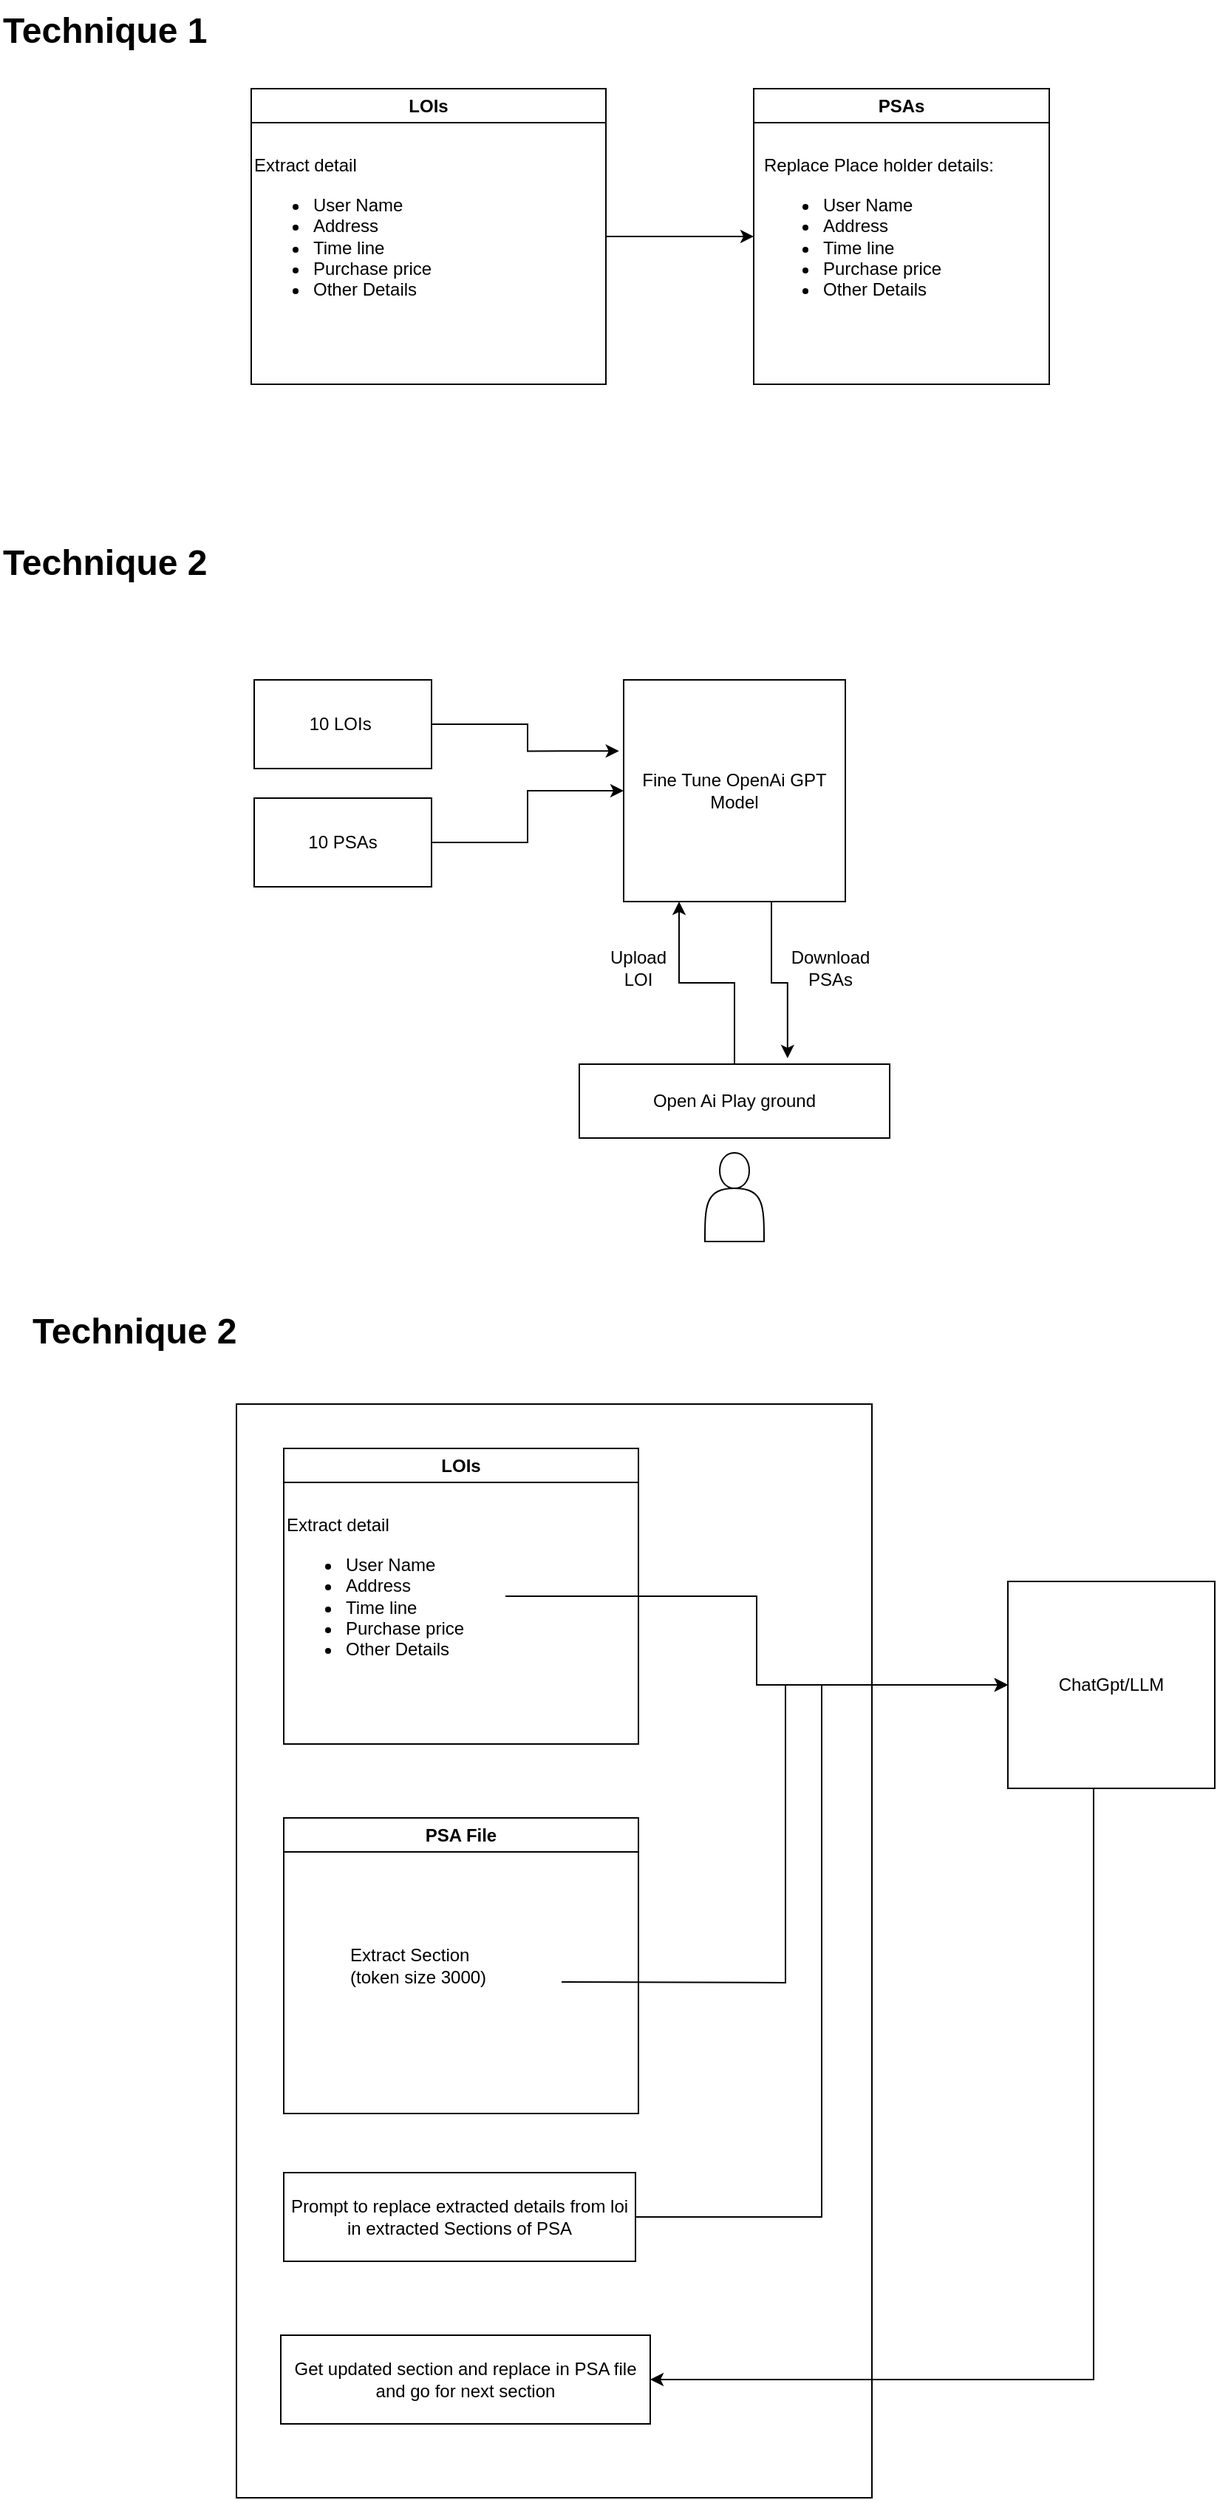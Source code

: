 <mxfile version="25.0.3">
  <diagram name="Page-1" id="zuPUU0OpeL9GdnqZ9F3x">
    <mxGraphModel dx="2440" dy="1065" grid="1" gridSize="10" guides="1" tooltips="1" connect="1" arrows="1" fold="1" page="1" pageScale="1" pageWidth="850" pageHeight="1100" math="0" shadow="0">
      <root>
        <mxCell id="0" />
        <mxCell id="1" parent="0" />
        <mxCell id="CNbhrjDW77QD4BOa9Se6-47" value="" style="rounded=0;whiteSpace=wrap;html=1;" vertex="1" parent="1">
          <mxGeometry x="70" y="950" width="430" height="740" as="geometry" />
        </mxCell>
        <mxCell id="CNbhrjDW77QD4BOa9Se6-1" value="PSAs" style="swimlane;whiteSpace=wrap;html=1;" vertex="1" parent="1">
          <mxGeometry x="420" y="60" width="200" height="200" as="geometry" />
        </mxCell>
        <mxCell id="CNbhrjDW77QD4BOa9Se6-4" value="Replace Place holder details:&amp;nbsp;&lt;div&gt;&lt;ul&gt;&lt;li&gt;User Name&lt;/li&gt;&lt;li&gt;Address&lt;/li&gt;&lt;li&gt;Time line&amp;nbsp;&lt;/li&gt;&lt;li&gt;Purchase price&amp;nbsp;&lt;/li&gt;&lt;li&gt;Other Details&amp;nbsp;&lt;/li&gt;&lt;/ul&gt;&lt;/div&gt;" style="text;html=1;align=left;verticalAlign=middle;resizable=0;points=[];autosize=1;strokeColor=none;fillColor=none;" vertex="1" parent="CNbhrjDW77QD4BOa9Se6-1">
          <mxGeometry x="5" y="40" width="180" height="120" as="geometry" />
        </mxCell>
        <mxCell id="CNbhrjDW77QD4BOa9Se6-5" style="edgeStyle=orthogonalEdgeStyle;rounded=0;orthogonalLoop=1;jettySize=auto;html=1;exitX=1;exitY=0.5;exitDx=0;exitDy=0;entryX=0;entryY=0.5;entryDx=0;entryDy=0;" edge="1" parent="1" source="CNbhrjDW77QD4BOa9Se6-2" target="CNbhrjDW77QD4BOa9Se6-1">
          <mxGeometry relative="1" as="geometry" />
        </mxCell>
        <mxCell id="CNbhrjDW77QD4BOa9Se6-2" value="LOIs" style="swimlane;whiteSpace=wrap;html=1;" vertex="1" parent="1">
          <mxGeometry x="80" y="60" width="240" height="200" as="geometry" />
        </mxCell>
        <mxCell id="CNbhrjDW77QD4BOa9Se6-3" value="Extract detail&amp;nbsp;&lt;div&gt;&lt;ul&gt;&lt;li&gt;User Name&lt;/li&gt;&lt;li&gt;Address&lt;/li&gt;&lt;li&gt;Time line&amp;nbsp;&lt;/li&gt;&lt;li&gt;Purchase price&amp;nbsp;&lt;/li&gt;&lt;li&gt;Other Details&amp;nbsp;&lt;/li&gt;&lt;/ul&gt;&lt;/div&gt;" style="text;html=1;align=left;verticalAlign=middle;resizable=0;points=[];autosize=1;strokeColor=none;fillColor=none;" vertex="1" parent="CNbhrjDW77QD4BOa9Se6-2">
          <mxGeometry y="40" width="150" height="120" as="geometry" />
        </mxCell>
        <mxCell id="CNbhrjDW77QD4BOa9Se6-11" value="&lt;h1 style=&quot;margin-top: 0px;&quot;&gt;Technique 1&lt;/h1&gt;&lt;p&gt;&lt;br&gt;&lt;/p&gt;" style="text;html=1;whiteSpace=wrap;overflow=hidden;rounded=0;" vertex="1" parent="1">
          <mxGeometry x="-90" width="150" height="40" as="geometry" />
        </mxCell>
        <mxCell id="CNbhrjDW77QD4BOa9Se6-12" value="&lt;h1 style=&quot;margin-top: 0px;&quot;&gt;Technique 2&lt;/h1&gt;&lt;p&gt;&lt;br&gt;&lt;/p&gt;" style="text;html=1;whiteSpace=wrap;overflow=hidden;rounded=0;" vertex="1" parent="1">
          <mxGeometry x="-90" y="360" width="160" height="50" as="geometry" />
        </mxCell>
        <mxCell id="CNbhrjDW77QD4BOa9Se6-13" value="10 LOIs&amp;nbsp;" style="rounded=0;whiteSpace=wrap;html=1;" vertex="1" parent="1">
          <mxGeometry x="82" y="460" width="120" height="60" as="geometry" />
        </mxCell>
        <mxCell id="CNbhrjDW77QD4BOa9Se6-14" value="Fine Tune OpenAi GPT&lt;div&gt;Model&lt;/div&gt;" style="whiteSpace=wrap;html=1;aspect=fixed;" vertex="1" parent="1">
          <mxGeometry x="332" y="460" width="150" height="150" as="geometry" />
        </mxCell>
        <mxCell id="CNbhrjDW77QD4BOa9Se6-17" style="edgeStyle=orthogonalEdgeStyle;rounded=0;orthogonalLoop=1;jettySize=auto;html=1;entryX=0;entryY=0.5;entryDx=0;entryDy=0;" edge="1" parent="1" source="CNbhrjDW77QD4BOa9Se6-15" target="CNbhrjDW77QD4BOa9Se6-14">
          <mxGeometry relative="1" as="geometry" />
        </mxCell>
        <mxCell id="CNbhrjDW77QD4BOa9Se6-15" value="10 PSAs" style="rounded=0;whiteSpace=wrap;html=1;" vertex="1" parent="1">
          <mxGeometry x="82" y="540" width="120" height="60" as="geometry" />
        </mxCell>
        <mxCell id="CNbhrjDW77QD4BOa9Se6-16" style="edgeStyle=orthogonalEdgeStyle;rounded=0;orthogonalLoop=1;jettySize=auto;html=1;entryX=-0.021;entryY=0.321;entryDx=0;entryDy=0;entryPerimeter=0;" edge="1" parent="1" source="CNbhrjDW77QD4BOa9Se6-13" target="CNbhrjDW77QD4BOa9Se6-14">
          <mxGeometry relative="1" as="geometry" />
        </mxCell>
        <mxCell id="CNbhrjDW77QD4BOa9Se6-19" style="edgeStyle=orthogonalEdgeStyle;rounded=0;orthogonalLoop=1;jettySize=auto;html=1;entryX=0.25;entryY=1;entryDx=0;entryDy=0;" edge="1" parent="1" source="CNbhrjDW77QD4BOa9Se6-18" target="CNbhrjDW77QD4BOa9Se6-14">
          <mxGeometry relative="1" as="geometry" />
        </mxCell>
        <mxCell id="CNbhrjDW77QD4BOa9Se6-18" value="Open Ai Play ground" style="rounded=0;whiteSpace=wrap;html=1;" vertex="1" parent="1">
          <mxGeometry x="302" y="720" width="210" height="50" as="geometry" />
        </mxCell>
        <mxCell id="CNbhrjDW77QD4BOa9Se6-20" value="" style="shape=actor;whiteSpace=wrap;html=1;" vertex="1" parent="1">
          <mxGeometry x="387" y="780" width="40" height="60" as="geometry" />
        </mxCell>
        <mxCell id="CNbhrjDW77QD4BOa9Se6-21" value="Upload LOI" style="text;html=1;align=center;verticalAlign=middle;whiteSpace=wrap;rounded=0;" vertex="1" parent="1">
          <mxGeometry x="312" y="640" width="60" height="30" as="geometry" />
        </mxCell>
        <mxCell id="CNbhrjDW77QD4BOa9Se6-22" style="edgeStyle=orthogonalEdgeStyle;rounded=0;orthogonalLoop=1;jettySize=auto;html=1;entryX=0.671;entryY=-0.08;entryDx=0;entryDy=0;entryPerimeter=0;" edge="1" parent="1" source="CNbhrjDW77QD4BOa9Se6-14" target="CNbhrjDW77QD4BOa9Se6-18">
          <mxGeometry relative="1" as="geometry">
            <Array as="points">
              <mxPoint x="432" y="665" />
              <mxPoint x="443" y="665" />
            </Array>
          </mxGeometry>
        </mxCell>
        <mxCell id="CNbhrjDW77QD4BOa9Se6-23" value="Download PSAs" style="text;html=1;align=center;verticalAlign=middle;whiteSpace=wrap;rounded=0;" vertex="1" parent="1">
          <mxGeometry x="442" y="640" width="60" height="30" as="geometry" />
        </mxCell>
        <mxCell id="CNbhrjDW77QD4BOa9Se6-24" value="&lt;h1 style=&quot;margin-top: 0px;&quot;&gt;Technique 2&lt;/h1&gt;&lt;p&gt;&lt;br&gt;&lt;/p&gt;" style="text;html=1;whiteSpace=wrap;overflow=hidden;rounded=0;" vertex="1" parent="1">
          <mxGeometry x="-70" y="880" width="160" height="50" as="geometry" />
        </mxCell>
        <mxCell id="CNbhrjDW77QD4BOa9Se6-36" value="LOIs" style="swimlane;whiteSpace=wrap;html=1;" vertex="1" parent="1">
          <mxGeometry x="102" y="980" width="240" height="200" as="geometry" />
        </mxCell>
        <mxCell id="CNbhrjDW77QD4BOa9Se6-37" value="Extract detail&amp;nbsp;&lt;div&gt;&lt;ul&gt;&lt;li&gt;User Name&lt;/li&gt;&lt;li&gt;Address&lt;/li&gt;&lt;li&gt;Time line&amp;nbsp;&lt;/li&gt;&lt;li&gt;Purchase price&amp;nbsp;&lt;/li&gt;&lt;li&gt;Other Details&amp;nbsp;&lt;/li&gt;&lt;/ul&gt;&lt;/div&gt;" style="text;html=1;align=left;verticalAlign=middle;resizable=0;points=[];autosize=1;strokeColor=none;fillColor=none;" vertex="1" parent="CNbhrjDW77QD4BOa9Se6-36">
          <mxGeometry y="40" width="150" height="120" as="geometry" />
        </mxCell>
        <mxCell id="CNbhrjDW77QD4BOa9Se6-38" value="PSA File" style="swimlane;whiteSpace=wrap;html=1;" vertex="1" parent="1">
          <mxGeometry x="102" y="1230" width="240" height="200" as="geometry" />
        </mxCell>
        <mxCell id="CNbhrjDW77QD4BOa9Se6-39" value="Extract Section&lt;div&gt;(token size 3000)&lt;/div&gt;" style="text;html=1;align=left;verticalAlign=middle;resizable=0;points=[];autosize=1;strokeColor=none;fillColor=none;" vertex="1" parent="CNbhrjDW77QD4BOa9Se6-38">
          <mxGeometry x="43" y="80" width="120" height="40" as="geometry" />
        </mxCell>
        <mxCell id="CNbhrjDW77QD4BOa9Se6-49" style="edgeStyle=orthogonalEdgeStyle;rounded=0;orthogonalLoop=1;jettySize=auto;html=1;entryX=1;entryY=0.5;entryDx=0;entryDy=0;" edge="1" parent="1" source="CNbhrjDW77QD4BOa9Se6-40" target="CNbhrjDW77QD4BOa9Se6-48">
          <mxGeometry relative="1" as="geometry">
            <Array as="points">
              <mxPoint x="650" y="1610" />
            </Array>
          </mxGeometry>
        </mxCell>
        <mxCell id="CNbhrjDW77QD4BOa9Se6-40" value="ChatGpt/LLM" style="whiteSpace=wrap;html=1;aspect=fixed;" vertex="1" parent="1">
          <mxGeometry x="592" y="1070" width="140" height="140" as="geometry" />
        </mxCell>
        <mxCell id="CNbhrjDW77QD4BOa9Se6-42" style="edgeStyle=orthogonalEdgeStyle;rounded=0;orthogonalLoop=1;jettySize=auto;html=1;entryX=0;entryY=0.5;entryDx=0;entryDy=0;" edge="1" parent="1" target="CNbhrjDW77QD4BOa9Se6-40">
          <mxGeometry relative="1" as="geometry">
            <mxPoint x="290" y="1341" as="sourcePoint" />
            <mxPoint x="558.82" y="1130" as="targetPoint" />
          </mxGeometry>
        </mxCell>
        <mxCell id="CNbhrjDW77QD4BOa9Se6-43" style="edgeStyle=orthogonalEdgeStyle;rounded=0;orthogonalLoop=1;jettySize=auto;html=1;" edge="1" parent="1" source="CNbhrjDW77QD4BOa9Se6-37" target="CNbhrjDW77QD4BOa9Se6-40">
          <mxGeometry relative="1" as="geometry" />
        </mxCell>
        <mxCell id="CNbhrjDW77QD4BOa9Se6-45" style="edgeStyle=orthogonalEdgeStyle;rounded=0;orthogonalLoop=1;jettySize=auto;html=1;entryX=0;entryY=0.5;entryDx=0;entryDy=0;" edge="1" parent="1" source="CNbhrjDW77QD4BOa9Se6-44" target="CNbhrjDW77QD4BOa9Se6-40">
          <mxGeometry relative="1" as="geometry" />
        </mxCell>
        <mxCell id="CNbhrjDW77QD4BOa9Se6-44" value="Prompt to replace extracted details from loi in extracted Sections of PSA" style="rounded=0;whiteSpace=wrap;html=1;" vertex="1" parent="1">
          <mxGeometry x="102" y="1470" width="238" height="60" as="geometry" />
        </mxCell>
        <mxCell id="CNbhrjDW77QD4BOa9Se6-48" value="Get updated section and replace in PSA file and go for next section" style="rounded=0;whiteSpace=wrap;html=1;" vertex="1" parent="1">
          <mxGeometry x="100" y="1580" width="250" height="60" as="geometry" />
        </mxCell>
      </root>
    </mxGraphModel>
  </diagram>
</mxfile>
